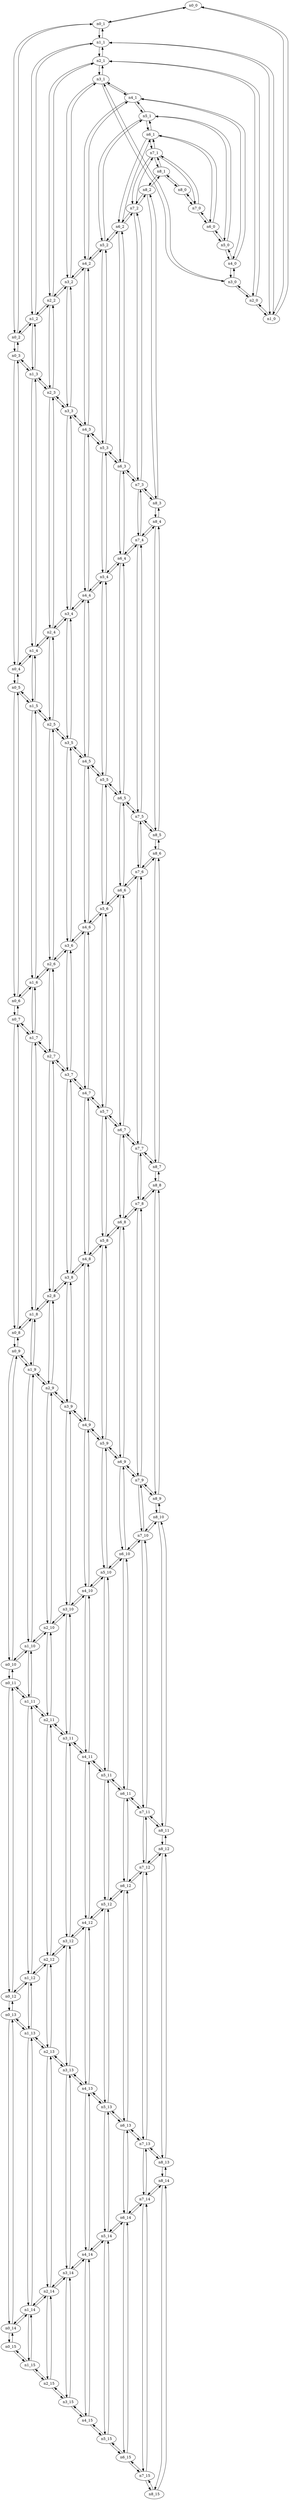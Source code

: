 digraph mapgraph {
n0_0[p="0,0"]
n0_1[p="50,0"]
n0_2[p="100,0"]
n0_3[p="150,0"]
n0_4[p="200,0"]
n0_5[p="250,0"]
n0_6[p="300,0"]
n0_7[p="350,0"]
n0_8[p="400,0"]
n0_9[p="450,0"]
n0_10[p="500,0"]
n0_11[p="550,0"]
n0_12[p="600,0"]
n0_13[p="650,0"]
n0_14[p="700,0"]
n0_15[p="750,0"]
n1_0[p="0,50"]
n1_1[p="50,50"]
n1_2[p="100,50"]
n1_3[p="150,50"]
n1_4[p="200,50"]
n1_5[p="250,50"]
n1_6[p="300,50"]
n1_7[p="350,50"]
n1_8[p="400,50"]
n1_9[p="450,50"]
n1_10[p="500,50"]
n1_11[p="550,50"]
n1_12[p="600,50"]
n1_13[p="650,50"]
n1_14[p="700,50"]
n1_15[p="750,50"]
n2_0[p="0,100"]
n2_1[p="50,100"]
n2_2[p="100,100"]
n2_3[p="150,100"]
n2_4[p="200,100"]
n2_5[p="250,100"]
n2_6[p="300,100"]
n2_7[p="350,100"]
n2_8[p="400,100"]
n2_9[p="450,100"]
n2_10[p="500,100"]
n2_11[p="550,100"]
n2_12[p="600,100"]
n2_13[p="650,100"]
n2_14[p="700,100"]
n2_15[p="750,100"]
n3_0[p="0,150"]
n3_1[p="50,150"]
n3_2[p="100,150"]
n3_3[p="150,150"]
n3_4[p="200,150"]
n3_5[p="250,150"]
n3_6[p="300,150"]
n3_7[p="350,150"]
n3_8[p="400,150"]
n3_9[p="450,150"]
n3_10[p="500,150"]
n3_11[p="550,150"]
n3_12[p="600,150"]
n3_13[p="650,150"]
n3_14[p="700,150"]
n3_15[p="750,150"]
n4_0[p="0,200"]
n4_1[p="50,200"]
n4_2[p="100,200"]
n4_3[p="150,200"]
n4_4[p="200,200"]
n4_5[p="250,200"]
n4_6[p="300,200"]
n4_7[p="350,200"]
n4_8[p="400,200"]
n4_9[p="450,200"]
n4_10[p="500,200"]
n4_11[p="550,200"]
n4_12[p="600,200"]
n4_13[p="650,200"]
n4_14[p="700,200"]
n4_15[p="750,200"]
n5_0[p="0,250"]
n5_1[p="50,250"]
n5_2[p="100,250"]
n5_3[p="150,250"]
n5_4[p="200,250"]
n5_5[p="250,250"]
n5_6[p="300,250"]
n5_7[p="350,250"]
n5_8[p="400,250"]
n5_9[p="450,250"]
n5_10[p="500,250"]
n5_11[p="550,250"]
n5_12[p="600,250"]
n5_13[p="650,250"]
n5_14[p="700,250"]
n5_15[p="750,250"]
n6_0[p="0,300"]
n6_1[p="50,300"]
n6_2[p="100,300"]
n6_3[p="150,300"]
n6_4[p="200,300"]
n6_5[p="250,300"]
n6_6[p="300,300"]
n6_7[p="350,300"]
n6_8[p="400,300"]
n6_9[p="450,300"]
n6_10[p="500,300"]
n6_11[p="550,300"]
n6_12[p="600,300"]
n6_13[p="650,300"]
n6_14[p="700,300"]
n6_15[p="750,300"]
n7_0[p="0,350"]
n7_1[p="50,350"]
n7_2[p="100,350"]
n7_3[p="150,350"]
n7_4[p="200,350"]
n7_5[p="250,350"]
n7_6[p="300,350"]
n7_7[p="350,350"]
n7_8[p="400,350"]
n7_9[p="450,350"]
n7_10[p="500,350"]
n7_11[p="550,350"]
n7_12[p="600,350"]
n7_13[p="650,350"]
n7_14[p="700,350"]
n7_15[p="750,350"]
n8_0[p="0,400"]
n8_1[p="50,400"]
n8_2[p="100,400"]
n8_3[p="150,400"]
n8_4[p="200,400"]
n8_5[p="250,400"]
n8_6[p="300,400"]
n8_7[p="350,400"]
n8_8[p="400,400"]
n8_9[p="450,400"]
n8_10[p="500,400"]
n8_11[p="550,400"]
n8_12[p="600,400"]
n8_13[p="650,400"]
n8_14[p="700,400"]
n8_15[p="750,400"]
n0_0 -> n0_1[d="50", s="3000"]
n0_0 -> n1_0[d="50", s="3000"]
n0_1 -> n0_2[d="50", s="3000"]
n0_1 -> n1_1[d="50", s="3000"]
n0_1 -> n0_0[d="50", s="3000"]
n0_2 -> n0_3[d="50", s="3000"]
n0_2 -> n1_2[d="50", s="3000"]
n0_2 -> n0_1[d="50", s="3000"]
n0_3 -> n0_4[d="50", s="3000"]
n0_3 -> n1_3[d="50", s="3000"]
n0_3 -> n0_2[d="50", s="3000"]
n0_4 -> n0_5[d="50", s="3000"]
n0_4 -> n1_4[d="50", s="3000"]
n0_4 -> n0_3[d="50", s="3000"]
n0_5 -> n0_6[d="50", s="3000"]
n0_5 -> n1_5[d="50", s="3000"]
n0_5 -> n0_4[d="50", s="3000"]
n0_6 -> n0_7[d="50", s="3000"]
n0_6 -> n1_6[d="50", s="3000"]
n0_6 -> n0_5[d="50", s="3000"]
n0_7 -> n0_8[d="50", s="3000"]
n0_7 -> n1_7[d="50", s="3000"]
n0_7 -> n0_6[d="50", s="3000"]
n0_8 -> n0_9[d="50", s="3000"]
n0_8 -> n1_8[d="50", s="3000"]
n0_8 -> n0_7[d="50", s="3000"]
n0_9 -> n0_10[d="50", s="3000"]
n0_9 -> n1_9[d="50", s="3000"]
n0_9 -> n0_8[d="50", s="3000"]
n0_10 -> n0_11[d="50", s="3000"]
n0_10 -> n1_10[d="50", s="3000"]
n0_10 -> n0_9[d="50", s="3000"]
n0_11 -> n0_12[d="50", s="3000"]
n0_11 -> n1_11[d="50", s="3000"]
n0_11 -> n0_10[d="50", s="3000"]
n0_12 -> n0_13[d="50", s="3000"]
n0_12 -> n1_12[d="50", s="3000"]
n0_12 -> n0_11[d="50", s="3000"]
n0_13 -> n0_14[d="50", s="3000"]
n0_13 -> n1_13[d="50", s="3000"]
n0_13 -> n0_12[d="50", s="3000"]
n0_14 -> n0_15[d="50", s="3000"]
n0_14 -> n1_14[d="50", s="3000"]
n0_14 -> n0_13[d="50", s="3000"]
n0_15 -> n1_15[d="50", s="3000"]
n0_15 -> n0_14[d="50", s="3000"]
n1_0 -> n0_0[d="50", s="3000"]
n1_0 -> n1_1[d="50", s="3000"]
n1_0 -> n2_0[d="50", s="3000"]
n1_1 -> n0_1[d="50", s="3000"]
n1_1 -> n1_2[d="50", s="3000"]
n1_1 -> n2_1[d="50", s="3000"]
n1_1 -> n1_0[d="50", s="3000"]
n1_2 -> n0_2[d="50", s="3000"]
n1_2 -> n1_3[d="50", s="3000"]
n1_2 -> n2_2[d="50", s="3000"]
n1_2 -> n1_1[d="50", s="3000"]
n1_3 -> n0_3[d="50", s="3000"]
n1_3 -> n1_4[d="50", s="3000"]
n1_3 -> n2_3[d="50", s="3000"]
n1_3 -> n1_2[d="50", s="3000"]
n1_4 -> n0_4[d="50", s="3000"]
n1_4 -> n1_5[d="50", s="3000"]
n1_4 -> n2_4[d="50", s="3000"]
n1_4 -> n1_3[d="50", s="3000"]
n1_5 -> n0_5[d="50", s="3000"]
n1_5 -> n1_6[d="50", s="3000"]
n1_5 -> n2_5[d="50", s="3000"]
n1_5 -> n1_4[d="50", s="3000"]
n1_6 -> n0_6[d="50", s="3000"]
n1_6 -> n1_7[d="50", s="3000"]
n1_6 -> n2_6[d="50", s="3000"]
n1_6 -> n1_5[d="50", s="3000"]
n1_7 -> n0_7[d="50", s="3000"]
n1_7 -> n1_8[d="50", s="3000"]
n1_7 -> n2_7[d="50", s="3000"]
n1_7 -> n1_6[d="50", s="3000"]
n1_8 -> n0_8[d="50", s="3000"]
n1_8 -> n1_9[d="50", s="3000"]
n1_8 -> n2_8[d="50", s="3000"]
n1_8 -> n1_7[d="50", s="3000"]
n1_9 -> n0_9[d="50", s="3000"]
n1_9 -> n1_10[d="50", s="3000"]
n1_9 -> n2_9[d="50", s="3000"]
n1_9 -> n1_8[d="50", s="3000"]
n1_10 -> n0_10[d="50", s="3000"]
n1_10 -> n1_11[d="50", s="3000"]
n1_10 -> n2_10[d="50", s="3000"]
n1_10 -> n1_9[d="50", s="3000"]
n1_11 -> n0_11[d="50", s="3000"]
n1_11 -> n1_12[d="50", s="3000"]
n1_11 -> n2_11[d="50", s="3000"]
n1_11 -> n1_10[d="50", s="3000"]
n1_12 -> n0_12[d="50", s="3000"]
n1_12 -> n1_13[d="50", s="3000"]
n1_12 -> n2_12[d="50", s="3000"]
n1_12 -> n1_11[d="50", s="3000"]
n1_13 -> n0_13[d="50", s="3000"]
n1_13 -> n1_14[d="50", s="3000"]
n1_13 -> n2_13[d="50", s="3000"]
n1_13 -> n1_12[d="50", s="3000"]
n1_14 -> n0_14[d="50", s="3000"]
n1_14 -> n1_15[d="50", s="3000"]
n1_14 -> n2_14[d="50", s="3000"]
n1_14 -> n1_13[d="50", s="3000"]
n1_15 -> n0_15[d="50", s="3000"]
n1_15 -> n2_15[d="50", s="3000"]
n1_15 -> n1_14[d="50", s="3000"]
n2_0 -> n1_0[d="50", s="3000"]
n2_0 -> n2_1[d="50", s="3000"]
n2_0 -> n3_0[d="50", s="3000"]
n2_1 -> n1_1[d="50", s="3000"]
n2_1 -> n2_2[d="50", s="3000"]
n2_1 -> n3_1[d="50", s="3000"]
n2_1 -> n2_0[d="50", s="3000"]
n2_2 -> n1_2[d="50", s="3000"]
n2_2 -> n2_3[d="50", s="3000"]
n2_2 -> n3_2[d="50", s="3000"]
n2_2 -> n2_1[d="50", s="3000"]
n2_3 -> n1_3[d="50", s="3000"]
n2_3 -> n2_4[d="50", s="3000"]
n2_3 -> n3_3[d="50", s="3000"]
n2_3 -> n2_2[d="50", s="3000"]
n2_4 -> n1_4[d="50", s="3000"]
n2_4 -> n2_5[d="50", s="3000"]
n2_4 -> n3_4[d="50", s="3000"]
n2_4 -> n2_3[d="50", s="3000"]
n2_5 -> n1_5[d="50", s="3000"]
n2_5 -> n2_6[d="50", s="3000"]
n2_5 -> n3_5[d="50", s="3000"]
n2_5 -> n2_4[d="50", s="3000"]
n2_6 -> n1_6[d="50", s="3000"]
n2_6 -> n2_7[d="50", s="3000"]
n2_6 -> n3_6[d="50", s="3000"]
n2_6 -> n2_5[d="50", s="3000"]
n2_7 -> n1_7[d="50", s="3000"]
n2_7 -> n2_8[d="50", s="3000"]
n2_7 -> n3_7[d="50", s="3000"]
n2_7 -> n2_6[d="50", s="3000"]
n2_8 -> n1_8[d="50", s="3000"]
n2_8 -> n2_9[d="50", s="3000"]
n2_8 -> n3_8[d="50", s="3000"]
n2_8 -> n2_7[d="50", s="3000"]
n2_9 -> n1_9[d="50", s="3000"]
n2_9 -> n2_10[d="50", s="3000"]
n2_9 -> n3_9[d="50", s="3000"]
n2_9 -> n2_8[d="50", s="3000"]
n2_10 -> n1_10[d="50", s="3000"]
n2_10 -> n2_11[d="50", s="3000"]
n2_10 -> n3_10[d="50", s="3000"]
n2_10 -> n2_9[d="50", s="3000"]
n2_11 -> n1_11[d="50", s="3000"]
n2_11 -> n2_12[d="50", s="3000"]
n2_11 -> n3_11[d="50", s="3000"]
n2_11 -> n2_10[d="50", s="3000"]
n2_12 -> n1_12[d="50", s="3000"]
n2_12 -> n2_13[d="50", s="3000"]
n2_12 -> n3_12[d="50", s="3000"]
n2_12 -> n2_11[d="50", s="3000"]
n2_13 -> n1_13[d="50", s="3000"]
n2_13 -> n2_14[d="50", s="3000"]
n2_13 -> n3_13[d="50", s="3000"]
n2_13 -> n2_12[d="50", s="3000"]
n2_14 -> n1_14[d="50", s="3000"]
n2_14 -> n2_15[d="50", s="3000"]
n2_14 -> n3_14[d="50", s="3000"]
n2_14 -> n2_13[d="50", s="3000"]
n2_15 -> n1_15[d="50", s="3000"]
n2_15 -> n3_15[d="50", s="3000"]
n2_15 -> n2_14[d="50", s="3000"]
n3_0 -> n2_0[d="50", s="3000"]
n3_0 -> n3_1[d="50", s="3000"]
n3_0 -> n4_0[d="50", s="3000"]
n3_1 -> n2_1[d="50", s="3000"]
n3_1 -> n3_2[d="50", s="3000"]
n3_1 -> n4_1[d="50", s="3000"]
n3_1 -> n3_0[d="50", s="3000"]
n3_2 -> n2_2[d="50", s="3000"]
n3_2 -> n3_3[d="50", s="3000"]
n3_2 -> n4_2[d="50", s="3000"]
n3_2 -> n3_1[d="50", s="3000"]
n3_3 -> n2_3[d="50", s="3000"]
n3_3 -> n3_4[d="50", s="3000"]
n3_3 -> n4_3[d="50", s="3000"]
n3_3 -> n3_2[d="50", s="3000"]
n3_4 -> n2_4[d="50", s="3000"]
n3_4 -> n3_5[d="50", s="3000"]
n3_4 -> n4_4[d="50", s="3000"]
n3_4 -> n3_3[d="50", s="3000"]
n3_5 -> n2_5[d="50", s="3000"]
n3_5 -> n3_6[d="50", s="3000"]
n3_5 -> n4_5[d="50", s="3000"]
n3_5 -> n3_4[d="50", s="3000"]
n3_6 -> n2_6[d="50", s="3000"]
n3_6 -> n3_7[d="50", s="3000"]
n3_6 -> n4_6[d="50", s="3000"]
n3_6 -> n3_5[d="50", s="3000"]
n3_7 -> n2_7[d="50", s="3000"]
n3_7 -> n3_8[d="50", s="3000"]
n3_7 -> n4_7[d="50", s="3000"]
n3_7 -> n3_6[d="50", s="3000"]
n3_8 -> n2_8[d="50", s="3000"]
n3_8 -> n3_9[d="50", s="3000"]
n3_8 -> n4_8[d="50", s="3000"]
n3_8 -> n3_7[d="50", s="3000"]
n3_9 -> n2_9[d="50", s="3000"]
n3_9 -> n3_10[d="50", s="3000"]
n3_9 -> n4_9[d="50", s="3000"]
n3_9 -> n3_8[d="50", s="3000"]
n3_10 -> n2_10[d="50", s="3000"]
n3_10 -> n3_11[d="50", s="3000"]
n3_10 -> n4_10[d="50", s="3000"]
n3_10 -> n3_9[d="50", s="3000"]
n3_11 -> n2_11[d="50", s="3000"]
n3_11 -> n3_12[d="50", s="3000"]
n3_11 -> n4_11[d="50", s="3000"]
n3_11 -> n3_10[d="50", s="3000"]
n3_12 -> n2_12[d="50", s="3000"]
n3_12 -> n3_13[d="50", s="3000"]
n3_12 -> n4_12[d="50", s="3000"]
n3_12 -> n3_11[d="50", s="3000"]
n3_13 -> n2_13[d="50", s="3000"]
n3_13 -> n3_14[d="50", s="3000"]
n3_13 -> n4_13[d="50", s="3000"]
n3_13 -> n3_12[d="50", s="3000"]
n3_14 -> n2_14[d="50", s="3000"]
n3_14 -> n3_15[d="50", s="3000"]
n3_14 -> n4_14[d="50", s="3000"]
n3_14 -> n3_13[d="50", s="3000"]
n3_15 -> n2_15[d="50", s="3000"]
n3_15 -> n4_15[d="50", s="3000"]
n3_15 -> n3_14[d="50", s="3000"]
n4_0 -> n3_0[d="50", s="3000"]
n4_0 -> n4_1[d="50", s="3000"]
n4_0 -> n5_0[d="50", s="3000"]
n4_1 -> n3_1[d="50", s="3000"]
n4_1 -> n4_2[d="50", s="3000"]
n4_1 -> n5_1[d="50", s="3000"]
n4_1 -> n4_0[d="50", s="3000"]
n4_2 -> n3_2[d="50", s="3000"]
n4_2 -> n4_3[d="50", s="3000"]
n4_2 -> n5_2[d="50", s="3000"]
n4_2 -> n4_1[d="50", s="3000"]
n4_3 -> n3_3[d="50", s="3000"]
n4_3 -> n4_4[d="50", s="3000"]
n4_3 -> n5_3[d="50", s="3000"]
n4_3 -> n4_2[d="50", s="3000"]
n4_4 -> n3_4[d="50", s="3000"]
n4_4 -> n4_5[d="50", s="3000"]
n4_4 -> n5_4[d="50", s="3000"]
n4_4 -> n4_3[d="50", s="3000"]
n4_5 -> n3_5[d="50", s="3000"]
n4_5 -> n4_6[d="50", s="3000"]
n4_5 -> n5_5[d="50", s="3000"]
n4_5 -> n4_4[d="50", s="3000"]
n4_6 -> n3_6[d="50", s="3000"]
n4_6 -> n4_7[d="50", s="3000"]
n4_6 -> n5_6[d="50", s="3000"]
n4_6 -> n4_5[d="50", s="3000"]
n4_7 -> n3_7[d="50", s="3000"]
n4_7 -> n4_8[d="50", s="3000"]
n4_7 -> n5_7[d="50", s="3000"]
n4_7 -> n4_6[d="50", s="3000"]
n4_8 -> n3_8[d="50", s="3000"]
n4_8 -> n4_9[d="50", s="3000"]
n4_8 -> n5_8[d="50", s="3000"]
n4_8 -> n4_7[d="50", s="3000"]
n4_9 -> n3_9[d="50", s="3000"]
n4_9 -> n4_10[d="50", s="3000"]
n4_9 -> n5_9[d="50", s="3000"]
n4_9 -> n4_8[d="50", s="3000"]
n4_10 -> n3_10[d="50", s="3000"]
n4_10 -> n4_11[d="50", s="3000"]
n4_10 -> n5_10[d="50", s="3000"]
n4_10 -> n4_9[d="50", s="3000"]
n4_11 -> n3_11[d="50", s="3000"]
n4_11 -> n4_12[d="50", s="3000"]
n4_11 -> n5_11[d="50", s="3000"]
n4_11 -> n4_10[d="50", s="3000"]
n4_12 -> n3_12[d="50", s="3000"]
n4_12 -> n4_13[d="50", s="3000"]
n4_12 -> n5_12[d="50", s="3000"]
n4_12 -> n4_11[d="50", s="3000"]
n4_13 -> n3_13[d="50", s="3000"]
n4_13 -> n4_14[d="50", s="3000"]
n4_13 -> n5_13[d="50", s="3000"]
n4_13 -> n4_12[d="50", s="3000"]
n4_14 -> n3_14[d="50", s="3000"]
n4_14 -> n4_15[d="50", s="3000"]
n4_14 -> n5_14[d="50", s="3000"]
n4_14 -> n4_13[d="50", s="3000"]
n4_15 -> n3_15[d="50", s="3000"]
n4_15 -> n5_15[d="50", s="3000"]
n4_15 -> n4_14[d="50", s="3000"]
n5_0 -> n4_0[d="50", s="3000"]
n5_0 -> n5_1[d="50", s="3000"]
n5_0 -> n6_0[d="50", s="3000"]
n5_1 -> n4_1[d="50", s="3000"]
n5_1 -> n5_2[d="50", s="3000"]
n5_1 -> n6_1[d="50", s="3000"]
n5_1 -> n5_0[d="50", s="3000"]
n5_2 -> n4_2[d="50", s="3000"]
n5_2 -> n5_3[d="50", s="3000"]
n5_2 -> n6_2[d="50", s="3000"]
n5_2 -> n5_1[d="50", s="3000"]
n5_3 -> n4_3[d="50", s="3000"]
n5_3 -> n5_4[d="50", s="3000"]
n5_3 -> n6_3[d="50", s="3000"]
n5_3 -> n5_2[d="50", s="3000"]
n5_4 -> n4_4[d="50", s="3000"]
n5_4 -> n5_5[d="50", s="3000"]
n5_4 -> n6_4[d="50", s="3000"]
n5_4 -> n5_3[d="50", s="3000"]
n5_5 -> n4_5[d="50", s="3000"]
n5_5 -> n5_6[d="50", s="3000"]
n5_5 -> n6_5[d="50", s="3000"]
n5_5 -> n5_4[d="50", s="3000"]
n5_6 -> n4_6[d="50", s="3000"]
n5_6 -> n5_7[d="50", s="3000"]
n5_6 -> n6_6[d="50", s="3000"]
n5_6 -> n5_5[d="50", s="3000"]
n5_7 -> n4_7[d="50", s="3000"]
n5_7 -> n5_8[d="50", s="3000"]
n5_7 -> n6_7[d="50", s="3000"]
n5_7 -> n5_6[d="50", s="3000"]
n5_8 -> n4_8[d="50", s="3000"]
n5_8 -> n5_9[d="50", s="3000"]
n5_8 -> n6_8[d="50", s="3000"]
n5_8 -> n5_7[d="50", s="3000"]
n5_9 -> n4_9[d="50", s="3000"]
n5_9 -> n5_10[d="50", s="3000"]
n5_9 -> n6_9[d="50", s="3000"]
n5_9 -> n5_8[d="50", s="3000"]
n5_10 -> n4_10[d="50", s="3000"]
n5_10 -> n5_11[d="50", s="3000"]
n5_10 -> n6_10[d="50", s="3000"]
n5_10 -> n5_9[d="50", s="3000"]
n5_11 -> n4_11[d="50", s="3000"]
n5_11 -> n5_12[d="50", s="3000"]
n5_11 -> n6_11[d="50", s="3000"]
n5_11 -> n5_10[d="50", s="3000"]
n5_12 -> n4_12[d="50", s="3000"]
n5_12 -> n5_13[d="50", s="3000"]
n5_12 -> n6_12[d="50", s="3000"]
n5_12 -> n5_11[d="50", s="3000"]
n5_13 -> n4_13[d="50", s="3000"]
n5_13 -> n5_14[d="50", s="3000"]
n5_13 -> n6_13[d="50", s="3000"]
n5_13 -> n5_12[d="50", s="3000"]
n5_14 -> n4_14[d="50", s="3000"]
n5_14 -> n5_15[d="50", s="3000"]
n5_14 -> n6_14[d="50", s="3000"]
n5_14 -> n5_13[d="50", s="3000"]
n5_15 -> n4_15[d="50", s="3000"]
n5_15 -> n6_15[d="50", s="3000"]
n5_15 -> n5_14[d="50", s="3000"]
n6_0 -> n5_0[d="50", s="3000"]
n6_0 -> n6_1[d="50", s="3000"]
n6_0 -> n7_0[d="50", s="3000"]
n6_1 -> n5_1[d="50", s="3000"]
n6_1 -> n6_2[d="50", s="3000"]
n6_1 -> n7_1[d="50", s="3000"]
n6_1 -> n6_0[d="50", s="3000"]
n6_2 -> n5_2[d="50", s="3000"]
n6_2 -> n6_3[d="50", s="3000"]
n6_2 -> n7_2[d="50", s="3000"]
n6_2 -> n6_1[d="50", s="3000"]
n6_3 -> n5_3[d="50", s="3000"]
n6_3 -> n6_4[d="50", s="3000"]
n6_3 -> n7_3[d="50", s="3000"]
n6_3 -> n6_2[d="50", s="3000"]
n6_4 -> n5_4[d="50", s="3000"]
n6_4 -> n6_5[d="50", s="3000"]
n6_4 -> n7_4[d="50", s="3000"]
n6_4 -> n6_3[d="50", s="3000"]
n6_5 -> n5_5[d="50", s="3000"]
n6_5 -> n6_6[d="50", s="3000"]
n6_5 -> n7_5[d="50", s="3000"]
n6_5 -> n6_4[d="50", s="3000"]
n6_6 -> n5_6[d="50", s="3000"]
n6_6 -> n6_7[d="50", s="3000"]
n6_6 -> n7_6[d="50", s="3000"]
n6_6 -> n6_5[d="50", s="3000"]
n6_7 -> n5_7[d="50", s="3000"]
n6_7 -> n6_8[d="50", s="3000"]
n6_7 -> n7_7[d="50", s="3000"]
n6_7 -> n6_6[d="50", s="3000"]
n6_8 -> n5_8[d="50", s="3000"]
n6_8 -> n6_9[d="50", s="3000"]
n6_8 -> n7_8[d="50", s="3000"]
n6_8 -> n6_7[d="50", s="3000"]
n6_9 -> n5_9[d="50", s="3000"]
n6_9 -> n6_10[d="50", s="3000"]
n6_9 -> n7_9[d="50", s="3000"]
n6_9 -> n6_8[d="50", s="3000"]
n6_10 -> n5_10[d="50", s="3000"]
n6_10 -> n6_11[d="50", s="3000"]
n6_10 -> n7_10[d="50", s="3000"]
n6_10 -> n6_9[d="50", s="3000"]
n6_11 -> n5_11[d="50", s="3000"]
n6_11 -> n6_12[d="50", s="3000"]
n6_11 -> n7_11[d="50", s="3000"]
n6_11 -> n6_10[d="50", s="3000"]
n6_12 -> n5_12[d="50", s="3000"]
n6_12 -> n6_13[d="50", s="3000"]
n6_12 -> n7_12[d="50", s="3000"]
n6_12 -> n6_11[d="50", s="3000"]
n6_13 -> n5_13[d="50", s="3000"]
n6_13 -> n6_14[d="50", s="3000"]
n6_13 -> n7_13[d="50", s="3000"]
n6_13 -> n6_12[d="50", s="3000"]
n6_14 -> n5_14[d="50", s="3000"]
n6_14 -> n6_15[d="50", s="3000"]
n6_14 -> n7_14[d="50", s="3000"]
n6_14 -> n6_13[d="50", s="3000"]
n6_15 -> n5_15[d="50", s="3000"]
n6_15 -> n7_15[d="50", s="3000"]
n6_15 -> n6_14[d="50", s="3000"]
n7_0 -> n6_0[d="50", s="3000"]
n7_0 -> n7_1[d="50", s="3000"]
n7_0 -> n8_0[d="50", s="3000"]
n7_1 -> n6_1[d="50", s="3000"]
n7_1 -> n7_2[d="50", s="3000"]
n7_1 -> n8_1[d="50", s="3000"]
n7_1 -> n7_0[d="50", s="3000"]
n7_2 -> n6_2[d="50", s="3000"]
n7_2 -> n7_3[d="50", s="3000"]
n7_2 -> n8_2[d="50", s="3000"]
n7_2 -> n7_1[d="50", s="3000"]
n7_3 -> n6_3[d="50", s="3000"]
n7_3 -> n7_4[d="50", s="3000"]
n7_3 -> n8_3[d="50", s="3000"]
n7_3 -> n7_2[d="50", s="3000"]
n7_4 -> n6_4[d="50", s="3000"]
n7_4 -> n7_5[d="50", s="3000"]
n7_4 -> n8_4[d="50", s="3000"]
n7_4 -> n7_3[d="50", s="3000"]
n7_5 -> n6_5[d="50", s="3000"]
n7_5 -> n7_6[d="50", s="3000"]
n7_5 -> n8_5[d="50", s="3000"]
n7_5 -> n7_4[d="50", s="3000"]
n7_6 -> n6_6[d="50", s="3000"]
n7_6 -> n7_7[d="50", s="3000"]
n7_6 -> n8_6[d="50", s="3000"]
n7_6 -> n7_5[d="50", s="3000"]
n7_7 -> n6_7[d="50", s="3000"]
n7_7 -> n7_8[d="50", s="3000"]
n7_7 -> n8_7[d="50", s="3000"]
n7_7 -> n7_6[d="50", s="3000"]
n7_8 -> n6_8[d="50", s="3000"]
n7_8 -> n7_9[d="50", s="3000"]
n7_8 -> n8_8[d="50", s="3000"]
n7_8 -> n7_7[d="50", s="3000"]
n7_9 -> n6_9[d="50", s="3000"]
n7_9 -> n7_10[d="50", s="3000"]
n7_9 -> n8_9[d="50", s="3000"]
n7_9 -> n7_8[d="50", s="3000"]
n7_10 -> n6_10[d="50", s="3000"]
n7_10 -> n7_11[d="50", s="3000"]
n7_10 -> n8_10[d="50", s="3000"]
n7_10 -> n7_9[d="50", s="3000"]
n7_11 -> n6_11[d="50", s="3000"]
n7_11 -> n7_12[d="50", s="3000"]
n7_11 -> n8_11[d="50", s="3000"]
n7_11 -> n7_10[d="50", s="3000"]
n7_12 -> n6_12[d="50", s="3000"]
n7_12 -> n7_13[d="50", s="3000"]
n7_12 -> n8_12[d="50", s="3000"]
n7_12 -> n7_11[d="50", s="3000"]
n7_13 -> n6_13[d="50", s="3000"]
n7_13 -> n7_14[d="50", s="3000"]
n7_13 -> n8_13[d="50", s="3000"]
n7_13 -> n7_12[d="50", s="3000"]
n7_14 -> n6_14[d="50", s="3000"]
n7_14 -> n7_15[d="50", s="3000"]
n7_14 -> n8_14[d="50", s="3000"]
n7_14 -> n7_13[d="50", s="3000"]
n7_15 -> n6_15[d="50", s="3000"]
n7_15 -> n8_15[d="50", s="3000"]
n7_15 -> n7_14[d="50", s="3000"]
n8_0 -> n7_0[d="50", s="3000"]
n8_0 -> n8_1[d="50", s="3000"]
n8_1 -> n7_1[d="50", s="3000"]
n8_1 -> n8_2[d="50", s="3000"]
n8_1 -> n8_0[d="50", s="3000"]
n8_2 -> n7_2[d="50", s="3000"]
n8_2 -> n8_3[d="50", s="3000"]
n8_2 -> n8_1[d="50", s="3000"]
n8_3 -> n7_3[d="50", s="3000"]
n8_3 -> n8_4[d="50", s="3000"]
n8_3 -> n8_2[d="50", s="3000"]
n8_4 -> n7_4[d="50", s="3000"]
n8_4 -> n8_5[d="50", s="3000"]
n8_4 -> n8_3[d="50", s="3000"]
n8_5 -> n7_5[d="50", s="3000"]
n8_5 -> n8_6[d="50", s="3000"]
n8_5 -> n8_4[d="50", s="3000"]
n8_6 -> n7_6[d="50", s="3000"]
n8_6 -> n8_7[d="50", s="3000"]
n8_6 -> n8_5[d="50", s="3000"]
n8_7 -> n7_7[d="50", s="3000"]
n8_7 -> n8_8[d="50", s="3000"]
n8_7 -> n8_6[d="50", s="3000"]
n8_8 -> n7_8[d="50", s="3000"]
n8_8 -> n8_9[d="50", s="3000"]
n8_8 -> n8_7[d="50", s="3000"]
n8_9 -> n7_9[d="50", s="3000"]
n8_9 -> n8_10[d="50", s="3000"]
n8_9 -> n8_8[d="50", s="3000"]
n8_10 -> n7_10[d="50", s="3000"]
n8_10 -> n8_11[d="50", s="3000"]
n8_10 -> n8_9[d="50", s="3000"]
n8_11 -> n7_11[d="50", s="3000"]
n8_11 -> n8_12[d="50", s="3000"]
n8_11 -> n8_10[d="50", s="3000"]
n8_12 -> n7_12[d="50", s="3000"]
n8_12 -> n8_13[d="50", s="3000"]
n8_12 -> n8_11[d="50", s="3000"]
n8_13 -> n7_13[d="50", s="3000"]
n8_13 -> n8_14[d="50", s="3000"]
n8_13 -> n8_12[d="50", s="3000"]
n8_14 -> n7_14[d="50", s="3000"]
n8_14 -> n8_15[d="50", s="3000"]
n8_14 -> n8_13[d="50", s="3000"]
n8_15 -> n7_15[d="50", s="3000"]
n8_15 -> n8_14[d="50", s="3000"]
}
